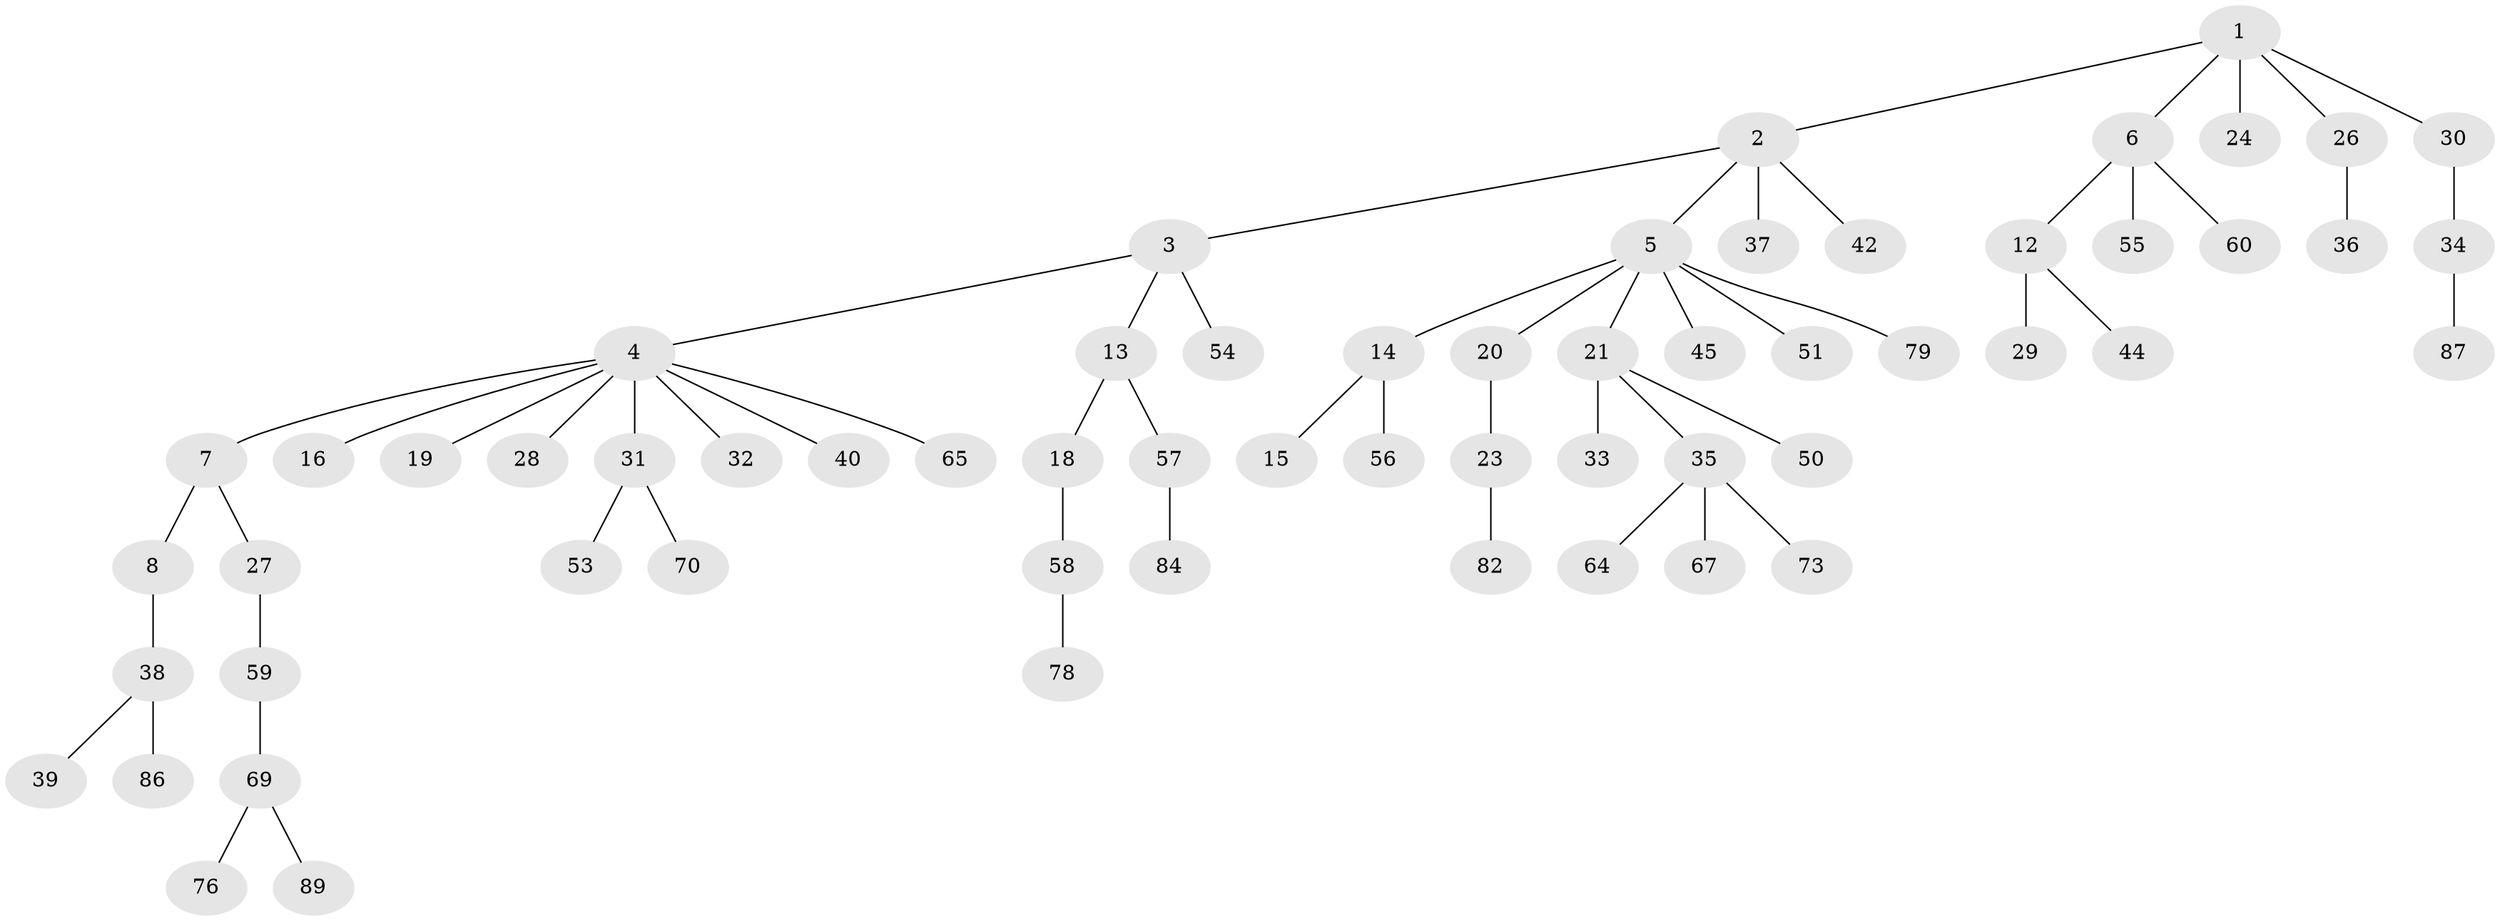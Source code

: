 // original degree distribution, {6: 0.022222222222222223, 5: 0.03333333333333333, 7: 0.011111111111111112, 4: 0.06666666666666667, 2: 0.26666666666666666, 1: 0.5, 3: 0.1}
// Generated by graph-tools (version 1.1) at 2025/11/02/27/25 16:11:25]
// undirected, 61 vertices, 60 edges
graph export_dot {
graph [start="1"]
  node [color=gray90,style=filled];
  1 [super="+43"];
  2 [super="+22"];
  3 [super="+9"];
  4 [super="+17"];
  5 [super="+10"];
  6 [super="+46"];
  7 [super="+11"];
  8;
  12 [super="+80"];
  13 [super="+52"];
  14;
  15 [super="+61"];
  16;
  18;
  19;
  20 [super="+47"];
  21;
  23 [super="+49"];
  24 [super="+25"];
  26;
  27;
  28;
  29 [super="+48"];
  30 [super="+72"];
  31 [super="+63"];
  32 [super="+85"];
  33 [super="+62"];
  34 [super="+74"];
  35 [super="+41"];
  36;
  37;
  38 [super="+68"];
  39;
  40;
  42;
  44 [super="+81"];
  45;
  50;
  51;
  53 [super="+83"];
  54;
  55;
  56 [super="+71"];
  57 [super="+77"];
  58 [super="+90"];
  59 [super="+66"];
  60;
  64;
  65;
  67;
  69 [super="+75"];
  70;
  73;
  76;
  78;
  79;
  82;
  84;
  86 [super="+88"];
  87;
  89;
  1 -- 2;
  1 -- 6;
  1 -- 24;
  1 -- 26;
  1 -- 30;
  2 -- 3;
  2 -- 5;
  2 -- 37;
  2 -- 42;
  3 -- 4;
  3 -- 13;
  3 -- 54;
  4 -- 7;
  4 -- 16;
  4 -- 28;
  4 -- 31;
  4 -- 40;
  4 -- 32;
  4 -- 65;
  4 -- 19;
  5 -- 14;
  5 -- 21;
  5 -- 51;
  5 -- 20;
  5 -- 45;
  5 -- 79;
  6 -- 12;
  6 -- 55;
  6 -- 60;
  7 -- 8;
  7 -- 27;
  8 -- 38;
  12 -- 29;
  12 -- 44;
  13 -- 18;
  13 -- 57;
  14 -- 15;
  14 -- 56;
  18 -- 58;
  20 -- 23;
  21 -- 33;
  21 -- 35;
  21 -- 50;
  23 -- 82;
  26 -- 36;
  27 -- 59;
  30 -- 34;
  31 -- 53;
  31 -- 70;
  34 -- 87;
  35 -- 67;
  35 -- 73;
  35 -- 64;
  38 -- 39;
  38 -- 86;
  57 -- 84;
  58 -- 78;
  59 -- 69;
  69 -- 89;
  69 -- 76;
}
